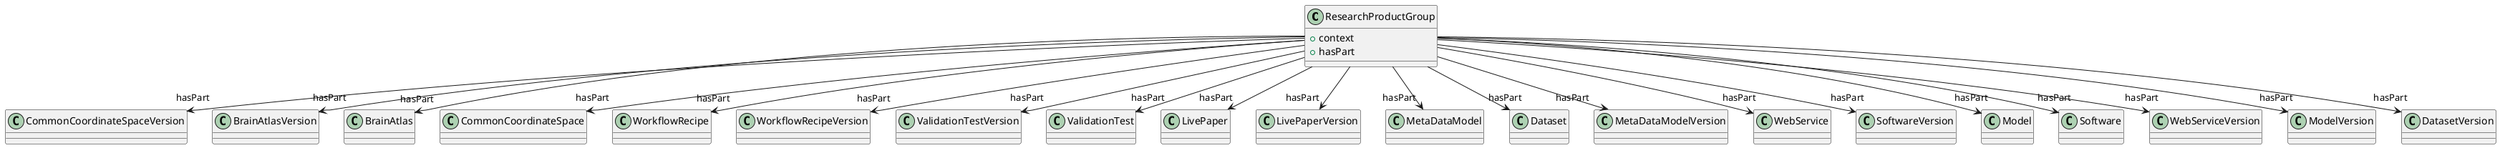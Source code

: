 @startuml
class ResearchProductGroup {
+context
+hasPart

}
ResearchProductGroup -d-> "hasPart" CommonCoordinateSpaceVersion
ResearchProductGroup -d-> "hasPart" BrainAtlasVersion
ResearchProductGroup -d-> "hasPart" BrainAtlas
ResearchProductGroup -d-> "hasPart" CommonCoordinateSpace
ResearchProductGroup -d-> "hasPart" WorkflowRecipe
ResearchProductGroup -d-> "hasPart" WorkflowRecipeVersion
ResearchProductGroup -d-> "hasPart" ValidationTestVersion
ResearchProductGroup -d-> "hasPart" ValidationTest
ResearchProductGroup -d-> "hasPart" LivePaper
ResearchProductGroup -d-> "hasPart" LivePaperVersion
ResearchProductGroup -d-> "hasPart" MetaDataModel
ResearchProductGroup -d-> "hasPart" Dataset
ResearchProductGroup -d-> "hasPart" MetaDataModelVersion
ResearchProductGroup -d-> "hasPart" WebService
ResearchProductGroup -d-> "hasPart" SoftwareVersion
ResearchProductGroup -d-> "hasPart" Model
ResearchProductGroup -d-> "hasPart" Software
ResearchProductGroup -d-> "hasPart" WebServiceVersion
ResearchProductGroup -d-> "hasPart" ModelVersion
ResearchProductGroup -d-> "hasPart" DatasetVersion

@enduml